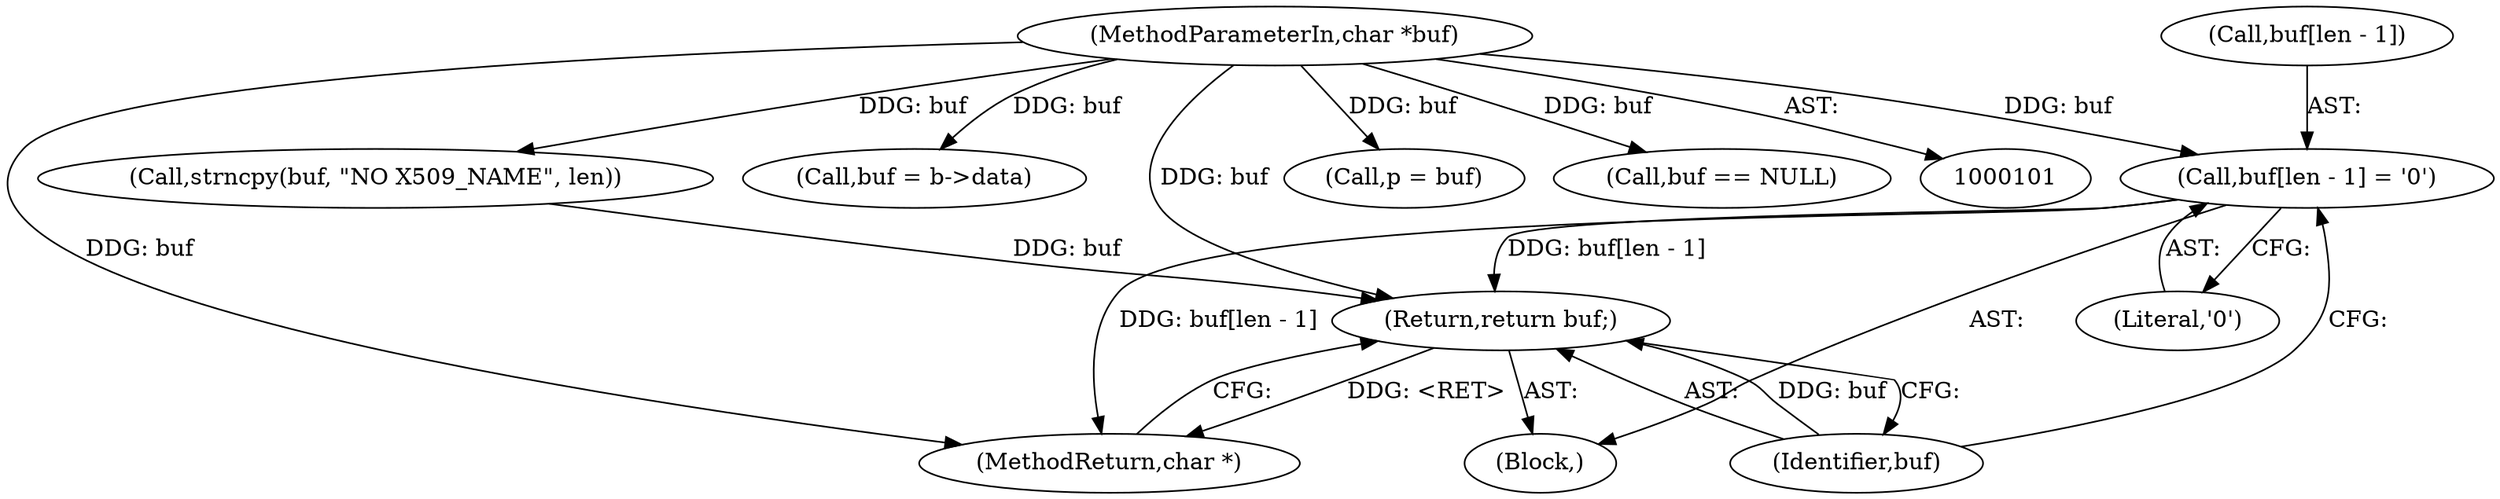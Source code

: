 digraph "0_openssl_2919516136a4227d9e6d8f2fe66ef976aaf8c561@array" {
"1000185" [label="(Call,buf[len - 1] = '\0')"];
"1000103" [label="(MethodParameterIn,char *buf)"];
"1000192" [label="(Return,return buf;)"];
"1000174" [label="(Call,buf = b->data)"];
"1000186" [label="(Call,buf[len - 1])"];
"1000170" [label="(Block,)"];
"1000645" [label="(Call,p = buf)"];
"1000185" [label="(Call,buf[len - 1] = '\0')"];
"1000103" [label="(MethodParameterIn,char *buf)"];
"1000181" [label="(Call,strncpy(buf, \"NO X509_NAME\", len))"];
"1000191" [label="(Literal,'\0')"];
"1000131" [label="(Call,buf == NULL)"];
"1000192" [label="(Return,return buf;)"];
"1000667" [label="(MethodReturn,char *)"];
"1000193" [label="(Identifier,buf)"];
"1000185" -> "1000170"  [label="AST: "];
"1000185" -> "1000191"  [label="CFG: "];
"1000186" -> "1000185"  [label="AST: "];
"1000191" -> "1000185"  [label="AST: "];
"1000193" -> "1000185"  [label="CFG: "];
"1000185" -> "1000667"  [label="DDG: buf[len - 1]"];
"1000103" -> "1000185"  [label="DDG: buf"];
"1000185" -> "1000192"  [label="DDG: buf[len - 1]"];
"1000103" -> "1000101"  [label="AST: "];
"1000103" -> "1000667"  [label="DDG: buf"];
"1000103" -> "1000131"  [label="DDG: buf"];
"1000103" -> "1000174"  [label="DDG: buf"];
"1000103" -> "1000181"  [label="DDG: buf"];
"1000103" -> "1000192"  [label="DDG: buf"];
"1000103" -> "1000645"  [label="DDG: buf"];
"1000192" -> "1000170"  [label="AST: "];
"1000192" -> "1000193"  [label="CFG: "];
"1000193" -> "1000192"  [label="AST: "];
"1000667" -> "1000192"  [label="CFG: "];
"1000192" -> "1000667"  [label="DDG: <RET>"];
"1000193" -> "1000192"  [label="DDG: buf"];
"1000181" -> "1000192"  [label="DDG: buf"];
}

